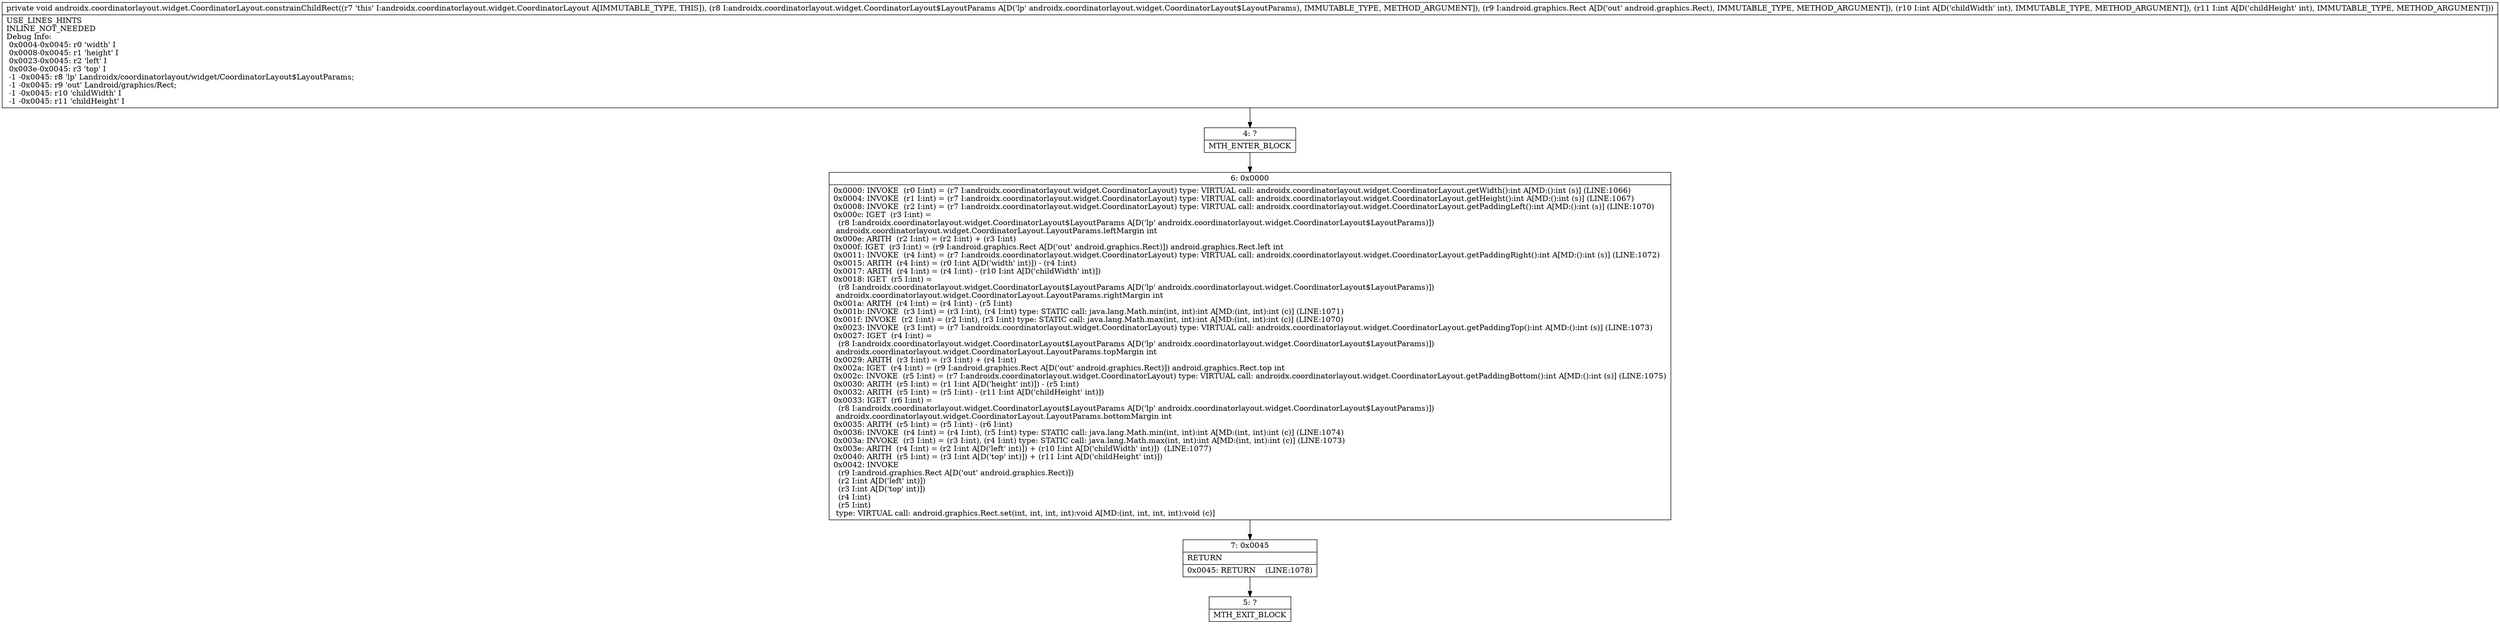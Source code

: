 digraph "CFG forandroidx.coordinatorlayout.widget.CoordinatorLayout.constrainChildRect(Landroidx\/coordinatorlayout\/widget\/CoordinatorLayout$LayoutParams;Landroid\/graphics\/Rect;II)V" {
Node_4 [shape=record,label="{4\:\ ?|MTH_ENTER_BLOCK\l}"];
Node_6 [shape=record,label="{6\:\ 0x0000|0x0000: INVOKE  (r0 I:int) = (r7 I:androidx.coordinatorlayout.widget.CoordinatorLayout) type: VIRTUAL call: androidx.coordinatorlayout.widget.CoordinatorLayout.getWidth():int A[MD:():int (s)] (LINE:1066)\l0x0004: INVOKE  (r1 I:int) = (r7 I:androidx.coordinatorlayout.widget.CoordinatorLayout) type: VIRTUAL call: androidx.coordinatorlayout.widget.CoordinatorLayout.getHeight():int A[MD:():int (s)] (LINE:1067)\l0x0008: INVOKE  (r2 I:int) = (r7 I:androidx.coordinatorlayout.widget.CoordinatorLayout) type: VIRTUAL call: androidx.coordinatorlayout.widget.CoordinatorLayout.getPaddingLeft():int A[MD:():int (s)] (LINE:1070)\l0x000c: IGET  (r3 I:int) = \l  (r8 I:androidx.coordinatorlayout.widget.CoordinatorLayout$LayoutParams A[D('lp' androidx.coordinatorlayout.widget.CoordinatorLayout$LayoutParams)])\l androidx.coordinatorlayout.widget.CoordinatorLayout.LayoutParams.leftMargin int \l0x000e: ARITH  (r2 I:int) = (r2 I:int) + (r3 I:int) \l0x000f: IGET  (r3 I:int) = (r9 I:android.graphics.Rect A[D('out' android.graphics.Rect)]) android.graphics.Rect.left int \l0x0011: INVOKE  (r4 I:int) = (r7 I:androidx.coordinatorlayout.widget.CoordinatorLayout) type: VIRTUAL call: androidx.coordinatorlayout.widget.CoordinatorLayout.getPaddingRight():int A[MD:():int (s)] (LINE:1072)\l0x0015: ARITH  (r4 I:int) = (r0 I:int A[D('width' int)]) \- (r4 I:int) \l0x0017: ARITH  (r4 I:int) = (r4 I:int) \- (r10 I:int A[D('childWidth' int)]) \l0x0018: IGET  (r5 I:int) = \l  (r8 I:androidx.coordinatorlayout.widget.CoordinatorLayout$LayoutParams A[D('lp' androidx.coordinatorlayout.widget.CoordinatorLayout$LayoutParams)])\l androidx.coordinatorlayout.widget.CoordinatorLayout.LayoutParams.rightMargin int \l0x001a: ARITH  (r4 I:int) = (r4 I:int) \- (r5 I:int) \l0x001b: INVOKE  (r3 I:int) = (r3 I:int), (r4 I:int) type: STATIC call: java.lang.Math.min(int, int):int A[MD:(int, int):int (c)] (LINE:1071)\l0x001f: INVOKE  (r2 I:int) = (r2 I:int), (r3 I:int) type: STATIC call: java.lang.Math.max(int, int):int A[MD:(int, int):int (c)] (LINE:1070)\l0x0023: INVOKE  (r3 I:int) = (r7 I:androidx.coordinatorlayout.widget.CoordinatorLayout) type: VIRTUAL call: androidx.coordinatorlayout.widget.CoordinatorLayout.getPaddingTop():int A[MD:():int (s)] (LINE:1073)\l0x0027: IGET  (r4 I:int) = \l  (r8 I:androidx.coordinatorlayout.widget.CoordinatorLayout$LayoutParams A[D('lp' androidx.coordinatorlayout.widget.CoordinatorLayout$LayoutParams)])\l androidx.coordinatorlayout.widget.CoordinatorLayout.LayoutParams.topMargin int \l0x0029: ARITH  (r3 I:int) = (r3 I:int) + (r4 I:int) \l0x002a: IGET  (r4 I:int) = (r9 I:android.graphics.Rect A[D('out' android.graphics.Rect)]) android.graphics.Rect.top int \l0x002c: INVOKE  (r5 I:int) = (r7 I:androidx.coordinatorlayout.widget.CoordinatorLayout) type: VIRTUAL call: androidx.coordinatorlayout.widget.CoordinatorLayout.getPaddingBottom():int A[MD:():int (s)] (LINE:1075)\l0x0030: ARITH  (r5 I:int) = (r1 I:int A[D('height' int)]) \- (r5 I:int) \l0x0032: ARITH  (r5 I:int) = (r5 I:int) \- (r11 I:int A[D('childHeight' int)]) \l0x0033: IGET  (r6 I:int) = \l  (r8 I:androidx.coordinatorlayout.widget.CoordinatorLayout$LayoutParams A[D('lp' androidx.coordinatorlayout.widget.CoordinatorLayout$LayoutParams)])\l androidx.coordinatorlayout.widget.CoordinatorLayout.LayoutParams.bottomMargin int \l0x0035: ARITH  (r5 I:int) = (r5 I:int) \- (r6 I:int) \l0x0036: INVOKE  (r4 I:int) = (r4 I:int), (r5 I:int) type: STATIC call: java.lang.Math.min(int, int):int A[MD:(int, int):int (c)] (LINE:1074)\l0x003a: INVOKE  (r3 I:int) = (r3 I:int), (r4 I:int) type: STATIC call: java.lang.Math.max(int, int):int A[MD:(int, int):int (c)] (LINE:1073)\l0x003e: ARITH  (r4 I:int) = (r2 I:int A[D('left' int)]) + (r10 I:int A[D('childWidth' int)])  (LINE:1077)\l0x0040: ARITH  (r5 I:int) = (r3 I:int A[D('top' int)]) + (r11 I:int A[D('childHeight' int)]) \l0x0042: INVOKE  \l  (r9 I:android.graphics.Rect A[D('out' android.graphics.Rect)])\l  (r2 I:int A[D('left' int)])\l  (r3 I:int A[D('top' int)])\l  (r4 I:int)\l  (r5 I:int)\l type: VIRTUAL call: android.graphics.Rect.set(int, int, int, int):void A[MD:(int, int, int, int):void (c)]\l}"];
Node_7 [shape=record,label="{7\:\ 0x0045|RETURN\l|0x0045: RETURN    (LINE:1078)\l}"];
Node_5 [shape=record,label="{5\:\ ?|MTH_EXIT_BLOCK\l}"];
MethodNode[shape=record,label="{private void androidx.coordinatorlayout.widget.CoordinatorLayout.constrainChildRect((r7 'this' I:androidx.coordinatorlayout.widget.CoordinatorLayout A[IMMUTABLE_TYPE, THIS]), (r8 I:androidx.coordinatorlayout.widget.CoordinatorLayout$LayoutParams A[D('lp' androidx.coordinatorlayout.widget.CoordinatorLayout$LayoutParams), IMMUTABLE_TYPE, METHOD_ARGUMENT]), (r9 I:android.graphics.Rect A[D('out' android.graphics.Rect), IMMUTABLE_TYPE, METHOD_ARGUMENT]), (r10 I:int A[D('childWidth' int), IMMUTABLE_TYPE, METHOD_ARGUMENT]), (r11 I:int A[D('childHeight' int), IMMUTABLE_TYPE, METHOD_ARGUMENT]))  | USE_LINES_HINTS\lINLINE_NOT_NEEDED\lDebug Info:\l  0x0004\-0x0045: r0 'width' I\l  0x0008\-0x0045: r1 'height' I\l  0x0023\-0x0045: r2 'left' I\l  0x003e\-0x0045: r3 'top' I\l  \-1 \-0x0045: r8 'lp' Landroidx\/coordinatorlayout\/widget\/CoordinatorLayout$LayoutParams;\l  \-1 \-0x0045: r9 'out' Landroid\/graphics\/Rect;\l  \-1 \-0x0045: r10 'childWidth' I\l  \-1 \-0x0045: r11 'childHeight' I\l}"];
MethodNode -> Node_4;Node_4 -> Node_6;
Node_6 -> Node_7;
Node_7 -> Node_5;
}

